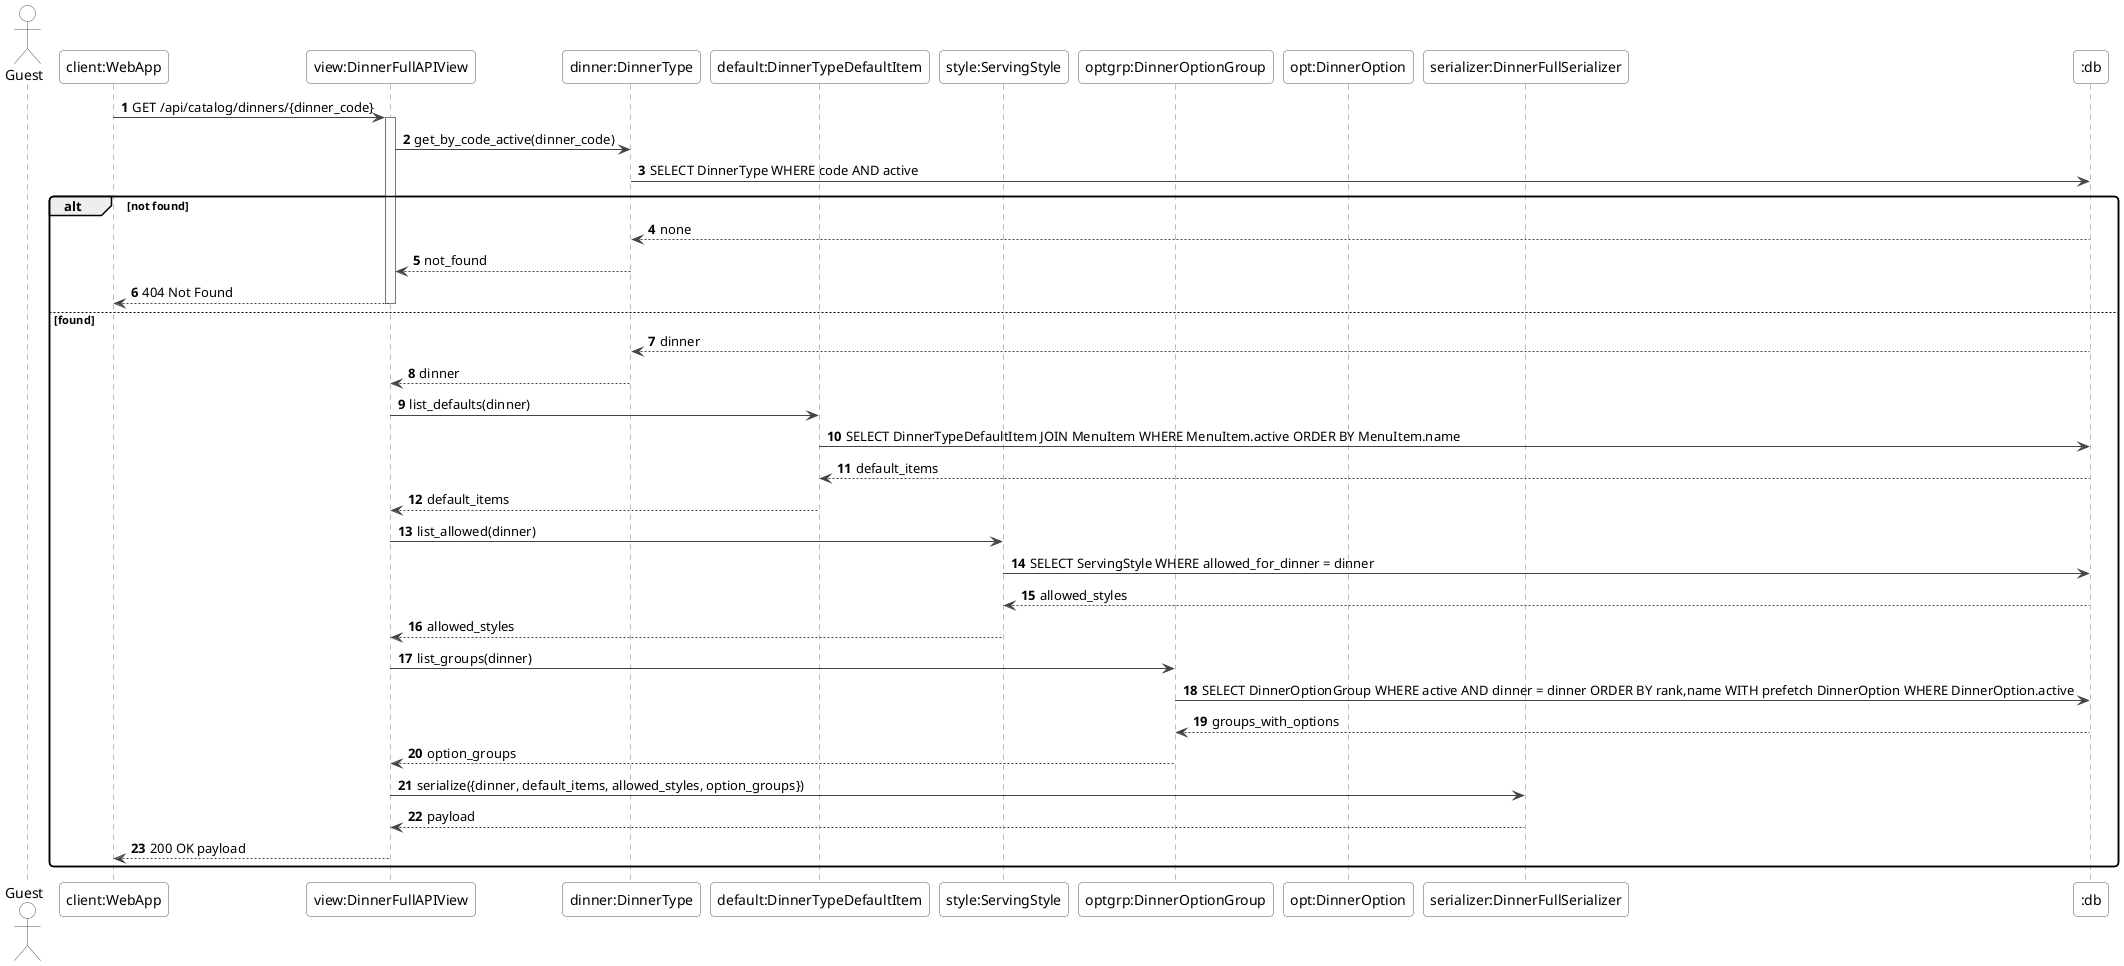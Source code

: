 @startuml ViewDinnerFullSequence
skinparam shadowing false
skinparam roundcorner 8
skinparam sequence {
  ArrowColor #444
  LifeLineBorderColor #777
  LifeLineBackgroundColor #FBFBFF
  ParticipantBorderColor #555
  ParticipantBackgroundColor #FFFFFF
  ActorBorderColor #555
  ActorBackgroundColor #FFFFFF
  BoxBorderColor #999
}

autonumber
actor Guest
participant "client:WebApp" as fe
participant "view:DinnerFullAPIView" as dinnerv
participant "dinner:DinnerType" as dinner
participant "default:DinnerTypeDefaultItem" as defitem
participant "style:ServingStyle" as style
participant "optgrp:DinnerOptionGroup" as optgrp
participant "opt:DinnerOption" as opt
participant "serializer:DinnerFullSerializer" as dinnersz
participant ":db" as db

fe -> dinnerv : GET /api/catalog/dinners/{dinner_code}
activate dinnerv
dinnerv -> dinner : get_by_code_active(dinner_code)
dinner -> db : SELECT DinnerType WHERE code AND active
alt not found
  db --> dinner : none
  dinner --> dinnerv : not_found
  dinnerv --> fe : 404 Not Found
  deactivate dinnerv
else found
  db --> dinner : dinner
  dinner --> dinnerv : dinner
  dinnerv -> defitem : list_defaults(dinner)
  defitem -> db : SELECT DinnerTypeDefaultItem JOIN MenuItem WHERE MenuItem.active ORDER BY MenuItem.name
  db --> defitem : default_items
  defitem --> dinnerv : default_items
  dinnerv -> style : list_allowed(dinner)
  style -> db : SELECT ServingStyle WHERE allowed_for_dinner = dinner
  db --> style : allowed_styles
  style --> dinnerv : allowed_styles
  dinnerv -> optgrp : list_groups(dinner)
  optgrp -> db : SELECT DinnerOptionGroup WHERE active AND dinner = dinner ORDER BY rank,name WITH prefetch DinnerOption WHERE DinnerOption.active
  db --> optgrp : groups_with_options
  optgrp --> dinnerv : option_groups
  dinnerv -> dinnersz : serialize({dinner, default_items, allowed_styles, option_groups})
  dinnersz --> dinnerv : payload
  dinnerv --> fe : 200 OK payload
  deactivate dinnerv
end
@enduml
